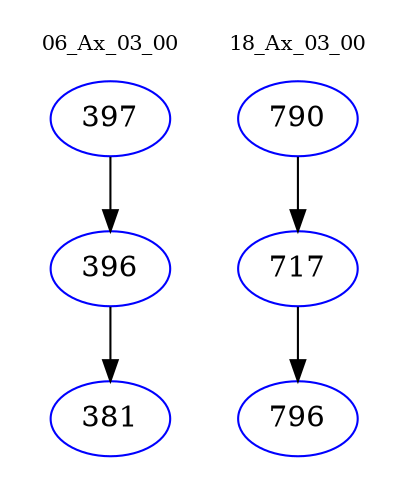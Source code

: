 digraph{
subgraph cluster_0 {
color = white
label = "06_Ax_03_00";
fontsize=10;
T0_397 [label="397", color="blue"]
T0_397 -> T0_396 [color="black"]
T0_396 [label="396", color="blue"]
T0_396 -> T0_381 [color="black"]
T0_381 [label="381", color="blue"]
}
subgraph cluster_1 {
color = white
label = "18_Ax_03_00";
fontsize=10;
T1_790 [label="790", color="blue"]
T1_790 -> T1_717 [color="black"]
T1_717 [label="717", color="blue"]
T1_717 -> T1_796 [color="black"]
T1_796 [label="796", color="blue"]
}
}
